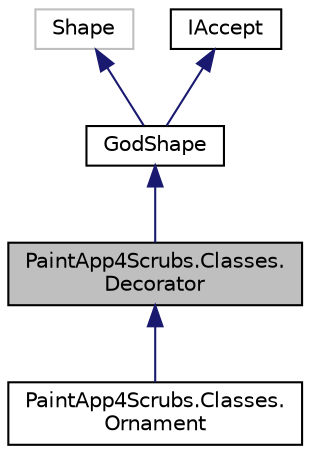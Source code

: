digraph "PaintApp4Scrubs.Classes.Decorator"
{
 // LATEX_PDF_SIZE
  edge [fontname="Helvetica",fontsize="10",labelfontname="Helvetica",labelfontsize="10"];
  node [fontname="Helvetica",fontsize="10",shape=record];
  Node1 [label="PaintApp4Scrubs.Classes.\lDecorator",height=0.2,width=0.4,color="black", fillcolor="grey75", style="filled", fontcolor="black",tooltip="The decorator BaseClass"];
  Node2 -> Node1 [dir="back",color="midnightblue",fontsize="10",style="solid",fontname="Helvetica"];
  Node2 [label="GodShape",height=0.2,width=0.4,color="black", fillcolor="white", style="filled",URL="$class_paint_app4_scrubs_1_1_classes_1_1_shapes_1_1_god_shape.html",tooltip="an abstract class to add extra functionality to the Shape class"];
  Node3 -> Node2 [dir="back",color="midnightblue",fontsize="10",style="solid",fontname="Helvetica"];
  Node3 [label="Shape",height=0.2,width=0.4,color="grey75", fillcolor="white", style="filled",tooltip=" "];
  Node4 -> Node2 [dir="back",color="midnightblue",fontsize="10",style="solid",fontname="Helvetica"];
  Node4 [label="IAccept",height=0.2,width=0.4,color="black", fillcolor="white", style="filled",URL="$interface_paint_app4_scrubs_1_1_interfaces_1_1_i_accept.html",tooltip="the interface for the visitor"];
  Node1 -> Node5 [dir="back",color="midnightblue",fontsize="10",style="solid",fontname="Helvetica"];
  Node5 [label="PaintApp4Scrubs.Classes.\lOrnament",height=0.2,width=0.4,color="black", fillcolor="white", style="filled",URL="$class_paint_app4_scrubs_1_1_classes_1_1_ornament.html",tooltip=" "];
}

